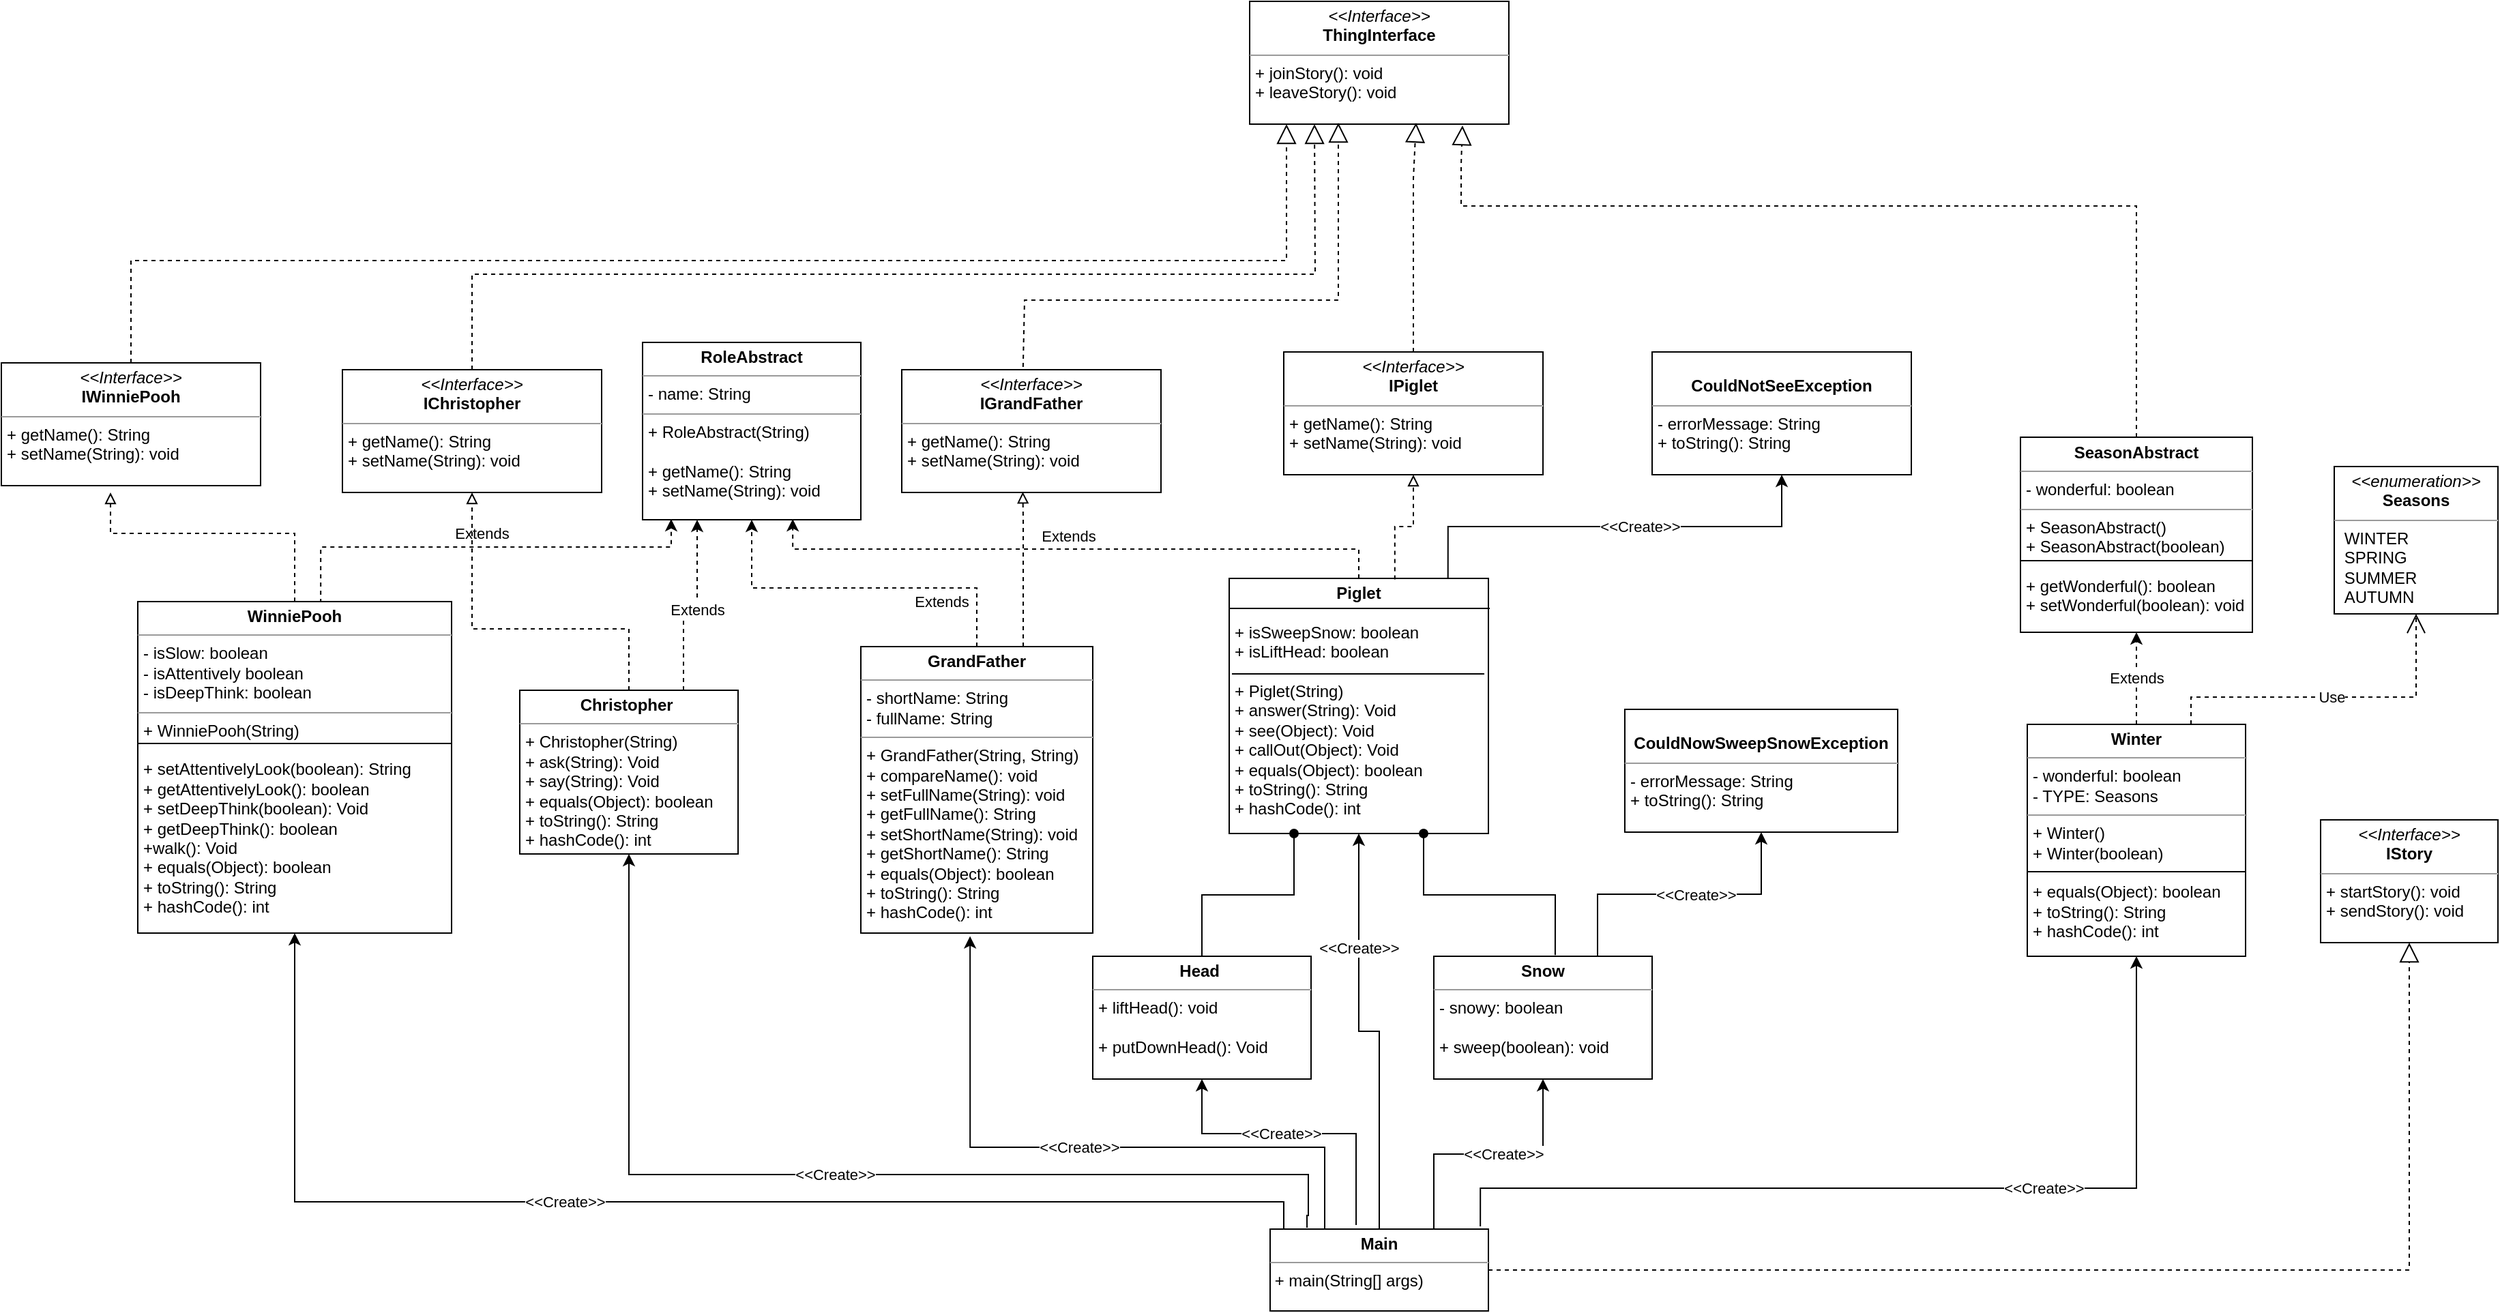 <mxfile version="16.6.2" type="device"><diagram id="TQcEo6apHJ3Hd7jOcb0b" name="Page-1"><mxGraphModel dx="3131" dy="1089" grid="1" gridSize="10" guides="1" tooltips="1" connect="1" arrows="1" fold="1" page="1" pageScale="1" pageWidth="1100" pageHeight="850" math="0" shadow="0"><root><mxCell id="0"/><mxCell id="1" parent="0"/><mxCell id="bC6YVl8f32Vn9v4A6ZEK-23" value="&amp;lt;&amp;lt;Create&amp;gt;&amp;gt;" style="edgeStyle=orthogonalEdgeStyle;rounded=0;orthogonalLoop=1;jettySize=auto;html=1;entryX=0.5;entryY=1;entryDx=0;entryDy=0;exitX=0.963;exitY=-0.033;exitDx=0;exitDy=0;exitPerimeter=0;" parent="1" source="bC6YVl8f32Vn9v4A6ZEK-4" target="bC6YVl8f32Vn9v4A6ZEK-11" edge="1"><mxGeometry x="0.297" relative="1" as="geometry"><Array as="points"><mxPoint x="474" y="900"/><mxPoint x="955" y="900"/></Array><mxPoint as="offset"/></mxGeometry></mxCell><mxCell id="bC6YVl8f32Vn9v4A6ZEK-25" value="&amp;lt;&amp;lt;Create&amp;gt;&amp;gt;" style="edgeStyle=orthogonalEdgeStyle;rounded=0;orthogonalLoop=1;jettySize=auto;html=1;entryX=0.5;entryY=1;entryDx=0;entryDy=0;startArrow=none;exitX=0.069;exitY=0.033;exitDx=0;exitDy=0;exitPerimeter=0;" parent="1" source="bC6YVl8f32Vn9v4A6ZEK-4" target="bC6YVl8f32Vn9v4A6ZEK-10" edge="1"><mxGeometry x="0.164" relative="1" as="geometry"><Array as="points"><mxPoint x="331" y="930"/><mxPoint x="330" y="930"/><mxPoint x="330" y="910"/><mxPoint x="-395" y="910"/></Array><mxPoint as="offset"/><mxPoint x="-240" y="840" as="sourcePoint"/></mxGeometry></mxCell><mxCell id="bC6YVl8f32Vn9v4A6ZEK-27" value="&amp;lt;&amp;lt;Create&amp;gt;&amp;gt;" style="edgeStyle=orthogonalEdgeStyle;rounded=0;orthogonalLoop=1;jettySize=auto;html=1;entryX=0.5;entryY=1;entryDx=0;entryDy=0;exitX=0.169;exitY=-0.017;exitDx=0;exitDy=0;exitPerimeter=0;" parent="1" source="bC6YVl8f32Vn9v4A6ZEK-4" target="bC6YVl8f32Vn9v4A6ZEK-6" edge="1"><mxGeometry relative="1" as="geometry"><Array as="points"><mxPoint x="348" y="920"/><mxPoint x="348" y="890"/><mxPoint x="-150" y="890"/></Array></mxGeometry></mxCell><mxCell id="bC6YVl8f32Vn9v4A6ZEK-28" value="&amp;lt;&amp;lt;Create&amp;gt;&amp;gt;" style="edgeStyle=orthogonalEdgeStyle;rounded=0;orthogonalLoop=1;jettySize=auto;html=1;entryX=0.471;entryY=1.011;entryDx=0;entryDy=0;entryPerimeter=0;exitX=0.25;exitY=0;exitDx=0;exitDy=0;" parent="1" source="bC6YVl8f32Vn9v4A6ZEK-4" target="bC6YVl8f32Vn9v4A6ZEK-7" edge="1"><mxGeometry x="0.012" relative="1" as="geometry"><mxPoint as="offset"/><Array as="points"><mxPoint x="360" y="870"/><mxPoint x="100" y="870"/></Array></mxGeometry></mxCell><mxCell id="bC6YVl8f32Vn9v4A6ZEK-29" value="&amp;lt;&amp;lt;Create&amp;gt;&amp;gt;" style="edgeStyle=orthogonalEdgeStyle;rounded=0;orthogonalLoop=1;jettySize=auto;html=1;entryX=0.5;entryY=1;entryDx=0;entryDy=0;" parent="1" source="bC6YVl8f32Vn9v4A6ZEK-4" target="bC6YVl8f32Vn9v4A6ZEK-8" edge="1"><mxGeometry x="0.454" relative="1" as="geometry"><mxPoint as="offset"/></mxGeometry></mxCell><mxCell id="bC6YVl8f32Vn9v4A6ZEK-4" value="&lt;p style=&quot;margin: 0px ; margin-top: 4px ; text-align: center&quot;&gt;&lt;b&gt;Main&lt;/b&gt;&lt;/p&gt;&lt;hr size=&quot;1&quot;&gt;&lt;div style=&quot;height: 2px&quot;&gt;&amp;nbsp;+ main(String[] args)&lt;/div&gt;" style="verticalAlign=top;align=left;overflow=fill;fontSize=12;fontFamily=Helvetica;html=1;" parent="1" vertex="1"><mxGeometry x="320" y="930" width="160" height="60" as="geometry"/></mxCell><mxCell id="bC6YVl8f32Vn9v4A6ZEK-42" value="Extends" style="edgeStyle=orthogonalEdgeStyle;rounded=0;orthogonalLoop=1;jettySize=auto;html=1;entryX=0.25;entryY=1;entryDx=0;entryDy=0;dashed=1;startArrow=none;exitX=0.75;exitY=0;exitDx=0;exitDy=0;" parent="1" source="bC6YVl8f32Vn9v4A6ZEK-6" target="bC6YVl8f32Vn9v4A6ZEK-34" edge="1"><mxGeometry x="-0.126" y="-10" relative="1" as="geometry"><Array as="points"/><mxPoint as="offset"/></mxGeometry></mxCell><mxCell id="bC6YVl8f32Vn9v4A6ZEK-45" value="Extends" style="edgeStyle=orthogonalEdgeStyle;rounded=0;orthogonalLoop=1;jettySize=auto;html=1;dashed=1;exitX=0.5;exitY=0;exitDx=0;exitDy=0;entryX=0.5;entryY=1;entryDx=0;entryDy=0;" parent="1" source="bC6YVl8f32Vn9v4A6ZEK-7" target="bC6YVl8f32Vn9v4A6ZEK-34" edge="1"><mxGeometry x="-0.462" y="10" relative="1" as="geometry"><Array as="points"><mxPoint x="105" y="460"/><mxPoint x="-60" y="460"/></Array><mxPoint as="offset"/><mxPoint x="-70" y="420" as="targetPoint"/></mxGeometry></mxCell><mxCell id="bC6YVl8f32Vn9v4A6ZEK-7" value="&lt;p style=&quot;margin: 0px ; margin-top: 4px ; text-align: center&quot;&gt;&lt;b&gt;GrandFather&lt;/b&gt;&lt;/p&gt;&lt;hr size=&quot;1&quot;&gt;&lt;p style=&quot;margin: 0px ; margin-left: 4px&quot;&gt;- shortName: String&lt;br&gt;- fullName: String&lt;/p&gt;&lt;hr size=&quot;1&quot;&gt;&lt;p style=&quot;margin: 0px ; margin-left: 4px&quot;&gt;&lt;span&gt;+ GrandFather(String, String)&lt;/span&gt;&lt;br&gt;&lt;/p&gt;&lt;p style=&quot;margin: 0px ; margin-left: 4px&quot;&gt;+ compareName(): void&lt;/p&gt;&lt;p style=&quot;margin: 0px ; margin-left: 4px&quot;&gt;+ setFullName(String): void&lt;/p&gt;&lt;p style=&quot;margin: 0px ; margin-left: 4px&quot;&gt;+ getFullName(): String&lt;/p&gt;&lt;p style=&quot;margin: 0px ; margin-left: 4px&quot;&gt;+ setShortName(String): void&lt;/p&gt;&lt;p style=&quot;margin: 0px ; margin-left: 4px&quot;&gt;+ getShortName(): String&lt;/p&gt;&lt;p style=&quot;margin: 0px ; margin-left: 4px&quot;&gt;+ equals(Object): boolean&lt;/p&gt;&lt;p style=&quot;margin: 0px ; margin-left: 4px&quot;&gt;+ toString(): String&lt;/p&gt;&lt;p style=&quot;margin: 0px ; margin-left: 4px&quot;&gt;+ hashCode(): int&lt;/p&gt;&lt;p style=&quot;margin: 0px ; margin-left: 4px&quot;&gt;&lt;br&gt;&lt;/p&gt;" style="verticalAlign=top;align=left;overflow=fill;fontSize=12;fontFamily=Helvetica;html=1;" parent="1" vertex="1"><mxGeometry x="20" y="503" width="170" height="210" as="geometry"/></mxCell><mxCell id="bC6YVl8f32Vn9v4A6ZEK-46" value="Extends" style="edgeStyle=orthogonalEdgeStyle;rounded=0;orthogonalLoop=1;jettySize=auto;html=1;entryX=0.131;entryY=0.996;entryDx=0;entryDy=0;dashed=1;exitX=0.583;exitY=0.004;exitDx=0;exitDy=0;entryPerimeter=0;exitPerimeter=0;" parent="1" source="bC6YVl8f32Vn9v4A6ZEK-10" target="bC6YVl8f32Vn9v4A6ZEK-34" edge="1"><mxGeometry x="-0.003" y="10" relative="1" as="geometry"><Array as="points"><mxPoint x="-376" y="430"/><mxPoint x="-119" y="430"/></Array><mxPoint as="offset"/></mxGeometry></mxCell><mxCell id="bC6YVl8f32Vn9v4A6ZEK-43" value="Extends" style="edgeStyle=orthogonalEdgeStyle;rounded=0;orthogonalLoop=1;jettySize=auto;html=1;dashed=1;entryX=0.688;entryY=0.996;entryDx=0;entryDy=0;exitX=0.5;exitY=0;exitDx=0;exitDy=0;entryPerimeter=0;startArrow=none;" parent="1" source="bC6YVl8f32Vn9v4A6ZEK-8" target="bC6YVl8f32Vn9v4A6ZEK-34" edge="1"><mxGeometry x="0.026" y="-10" relative="1" as="geometry"><mxPoint x="590" y="280" as="targetPoint"/><Array as="points"/><mxPoint as="offset"/></mxGeometry></mxCell><mxCell id="bC6YVl8f32Vn9v4A6ZEK-10" value="&lt;p style=&quot;margin: 0px ; margin-top: 4px ; text-align: center&quot;&gt;&lt;b&gt;WinniePooh&lt;/b&gt;&lt;/p&gt;&lt;hr size=&quot;1&quot;&gt;&lt;p style=&quot;margin: 0px ; margin-left: 4px&quot;&gt;- isSlow: boolean&lt;/p&gt;&lt;p style=&quot;margin: 0px ; margin-left: 4px&quot;&gt;- isAttentively boolean&lt;/p&gt;&lt;p style=&quot;margin: 0px ; margin-left: 4px&quot;&gt;- isDeepThink: boolean&lt;/p&gt;&lt;hr size=&quot;1&quot;&gt;&lt;p style=&quot;margin: 0px ; margin-left: 4px&quot;&gt;+ WinniePooh(String)&lt;/p&gt;&lt;p style=&quot;margin: 0px ; margin-left: 4px&quot;&gt;&lt;br&gt;&lt;/p&gt;&lt;p style=&quot;margin: 0px ; margin-left: 4px&quot;&gt;+ setAttentivelyLook(boolean): String&lt;/p&gt;&lt;p style=&quot;margin: 0px ; margin-left: 4px&quot;&gt;+ getAttentivelyLook(): boolean&lt;/p&gt;&lt;p style=&quot;margin: 0px ; margin-left: 4px&quot;&gt;+ setDeepThink(boolean): Void&lt;/p&gt;&lt;p style=&quot;margin: 0px ; margin-left: 4px&quot;&gt;+ getDeepThink(): boolean&lt;/p&gt;&lt;p style=&quot;margin: 0px ; margin-left: 4px&quot;&gt;+walk(): Void&lt;/p&gt;&lt;p style=&quot;margin: 0px 0px 0px 4px&quot;&gt;+ equals(Object): boolean&lt;/p&gt;&lt;p style=&quot;margin: 0px 0px 0px 4px&quot;&gt;+ toString(): String&lt;/p&gt;&lt;p style=&quot;margin: 0px 0px 0px 4px&quot;&gt;+ hashCode(): int&lt;/p&gt;&lt;p style=&quot;margin: 0px 0px 0px 4px&quot;&gt;&lt;br&gt;&lt;/p&gt;" style="verticalAlign=top;align=left;overflow=fill;fontSize=12;fontFamily=Helvetica;html=1;" parent="1" vertex="1"><mxGeometry x="-510" y="470" width="230" height="243" as="geometry"/></mxCell><mxCell id="bC6YVl8f32Vn9v4A6ZEK-54" value="Extends" style="edgeStyle=orthogonalEdgeStyle;rounded=0;orthogonalLoop=1;jettySize=auto;html=1;entryX=0.5;entryY=1;entryDx=0;entryDy=0;dashed=1;" parent="1" source="bC6YVl8f32Vn9v4A6ZEK-11" target="bC6YVl8f32Vn9v4A6ZEK-50" edge="1"><mxGeometry relative="1" as="geometry"/></mxCell><mxCell id="bC6YVl8f32Vn9v4A6ZEK-11" value="&lt;p style=&quot;margin: 0px ; margin-top: 4px ; text-align: center&quot;&gt;&lt;b&gt;Winter&lt;/b&gt;&lt;/p&gt;&lt;hr size=&quot;1&quot;&gt;&lt;p style=&quot;margin: 0px ; margin-left: 4px&quot;&gt;- wonderful: boolean&lt;/p&gt;&lt;p style=&quot;margin: 0px ; margin-left: 4px&quot;&gt;- TYPE: Seasons&lt;/p&gt;&lt;hr size=&quot;1&quot;&gt;&lt;p style=&quot;margin: 0px ; margin-left: 4px&quot;&gt;+ Winter()&lt;/p&gt;&lt;p style=&quot;margin: 0px ; margin-left: 4px&quot;&gt;+ Winter(boolean)&lt;/p&gt;&lt;p style=&quot;margin: 0px ; margin-left: 4px&quot;&gt;&lt;br&gt;&lt;/p&gt;&lt;p style=&quot;margin: 0px 0px 0px 4px&quot;&gt;+ equals(Object): boolean&lt;/p&gt;&lt;p style=&quot;margin: 0px 0px 0px 4px&quot;&gt;+ toString(): String&lt;/p&gt;&lt;p style=&quot;margin: 0px 0px 0px 4px&quot;&gt;+ hashCode(): int&lt;/p&gt;&lt;p style=&quot;margin: 0px 0px 0px 4px&quot;&gt;&lt;br&gt;&lt;/p&gt;" style="verticalAlign=top;align=left;overflow=fill;fontSize=12;fontFamily=Helvetica;html=1;" parent="1" vertex="1"><mxGeometry x="875" y="560" width="160" height="170" as="geometry"/></mxCell><mxCell id="bC6YVl8f32Vn9v4A6ZEK-17" value="" style="line;strokeWidth=1;fillColor=none;align=left;verticalAlign=middle;spacingTop=-1;spacingLeft=3;spacingRight=3;rotatable=0;labelPosition=right;points=[];portConstraint=eastwest;" parent="1" vertex="1"><mxGeometry x="-510" y="570" width="230" height="8" as="geometry"/></mxCell><mxCell id="bC6YVl8f32Vn9v4A6ZEK-18" value="" style="line;strokeWidth=1;fillColor=none;align=left;verticalAlign=middle;spacingTop=-1;spacingLeft=3;spacingRight=3;rotatable=0;labelPosition=right;points=[];portConstraint=eastwest;" parent="1" vertex="1"><mxGeometry x="-230" y="590" width="160" height="8" as="geometry"/></mxCell><mxCell id="bC6YVl8f32Vn9v4A6ZEK-20" value="" style="line;strokeWidth=1;fillColor=none;align=left;verticalAlign=middle;spacingTop=-1;spacingLeft=3;spacingRight=3;rotatable=0;labelPosition=right;points=[];portConstraint=eastwest;" parent="1" vertex="1"><mxGeometry x="875" y="663" width="160" height="10" as="geometry"/></mxCell><mxCell id="bC6YVl8f32Vn9v4A6ZEK-34" value="&lt;p style=&quot;margin: 0px ; margin-top: 4px ; text-align: center&quot;&gt;&lt;b&gt;RoleAbstract&lt;/b&gt;&lt;/p&gt;&lt;hr size=&quot;1&quot;&gt;&lt;p style=&quot;margin: 0px ; margin-left: 4px&quot;&gt;- name: String&lt;/p&gt;&lt;hr size=&quot;1&quot;&gt;&lt;p style=&quot;margin: 0px ; margin-left: 4px&quot;&gt;+ RoleAbstract(String)&lt;/p&gt;&lt;p style=&quot;margin: 0px ; margin-left: 4px&quot;&gt;&lt;br&gt;&lt;/p&gt;&lt;p style=&quot;margin: 0px ; margin-left: 4px&quot;&gt;+ getName(): String&lt;/p&gt;&lt;p style=&quot;margin: 0px ; margin-left: 4px&quot;&gt;+ setName(String): void&lt;/p&gt;" style="verticalAlign=top;align=left;overflow=fill;fontSize=12;fontFamily=Helvetica;html=1;" parent="1" vertex="1"><mxGeometry x="-140" y="280" width="160" height="130" as="geometry"/></mxCell><mxCell id="bC6YVl8f32Vn9v4A6ZEK-48" value="&lt;p style=&quot;margin: 0px ; margin-top: 4px ; text-align: center&quot;&gt;&lt;i&gt;&amp;lt;&amp;lt;Interface&amp;gt;&amp;gt;&lt;/i&gt;&lt;br&gt;&lt;b&gt;ThingInterface&lt;/b&gt;&lt;/p&gt;&lt;hr size=&quot;1&quot;&gt;&lt;p style=&quot;margin: 0px ; margin-left: 4px&quot;&gt;+ joinStory(): void&lt;br&gt;+ leaveStory(): void&lt;/p&gt;" style="verticalAlign=top;align=left;overflow=fill;fontSize=12;fontFamily=Helvetica;html=1;" parent="1" vertex="1"><mxGeometry x="305" y="30" width="190" height="90" as="geometry"/></mxCell><mxCell id="bC6YVl8f32Vn9v4A6ZEK-49" value="" style="endArrow=block;dashed=1;endFill=0;endSize=12;html=1;rounded=0;exitX=0.5;exitY=0;exitDx=0;exitDy=0;" parent="1" source="Y1UahZc3zuOXZPmQbnxm-5" edge="1"><mxGeometry width="160" relative="1" as="geometry"><mxPoint x="399" y="269" as="sourcePoint"/><mxPoint x="332" y="120" as="targetPoint"/><Array as="points"><mxPoint x="-515" y="220"/><mxPoint x="332" y="220"/></Array></mxGeometry></mxCell><mxCell id="bC6YVl8f32Vn9v4A6ZEK-50" value="&lt;p style=&quot;margin: 0px ; margin-top: 4px ; text-align: center&quot;&gt;&lt;b&gt;SeasonAbstract&lt;/b&gt;&lt;/p&gt;&lt;hr size=&quot;1&quot;&gt;&lt;p style=&quot;margin: 0px ; margin-left: 4px&quot;&gt;- wonderful: boolean&lt;/p&gt;&lt;hr size=&quot;1&quot;&gt;&lt;p style=&quot;margin: 0px ; margin-left: 4px&quot;&gt;+ SeasonAbstract()&lt;/p&gt;&lt;p style=&quot;margin: 0px ; margin-left: 4px&quot;&gt;+ SeasonAbstract(boolean)&lt;/p&gt;&lt;p style=&quot;margin: 0px ; margin-left: 4px&quot;&gt;&lt;br&gt;&lt;/p&gt;&lt;p style=&quot;margin: 0px ; margin-left: 4px&quot;&gt;+ getWonderful(): boolean&lt;/p&gt;&lt;p style=&quot;margin: 0px ; margin-left: 4px&quot;&gt;+ setWonderful(boolean): void&lt;/p&gt;" style="verticalAlign=top;align=left;overflow=fill;fontSize=12;fontFamily=Helvetica;html=1;" parent="1" vertex="1"><mxGeometry x="870" y="349.5" width="170" height="143" as="geometry"/></mxCell><mxCell id="bC6YVl8f32Vn9v4A6ZEK-51" value="" style="line;strokeWidth=1;fillColor=none;align=left;verticalAlign=middle;spacingTop=-1;spacingLeft=3;spacingRight=3;rotatable=0;labelPosition=right;points=[];portConstraint=eastwest;" parent="1" vertex="1"><mxGeometry x="870" y="436" width="170" height="8" as="geometry"/></mxCell><mxCell id="bC6YVl8f32Vn9v4A6ZEK-53" value="&lt;p style=&quot;margin: 0px ; margin-top: 4px ; text-align: center&quot;&gt;&lt;i&gt;&amp;lt;&amp;lt;Interface&amp;gt;&amp;gt;&lt;/i&gt;&lt;br&gt;&lt;b&gt;IStory&lt;/b&gt;&lt;/p&gt;&lt;hr size=&quot;1&quot;&gt;&lt;p style=&quot;margin: 0px 0px 0px 4px&quot;&gt;+ startStory(): void&lt;/p&gt;&lt;p style=&quot;margin: 0px 0px 0px 4px&quot;&gt;+ sendStory(): void&lt;/p&gt;" style="verticalAlign=top;align=left;overflow=fill;fontSize=12;fontFamily=Helvetica;html=1;" parent="1" vertex="1"><mxGeometry x="1090" y="630" width="130" height="90" as="geometry"/></mxCell><mxCell id="bC6YVl8f32Vn9v4A6ZEK-56" value="" style="endArrow=block;dashed=1;endFill=0;endSize=12;html=1;rounded=0;exitX=1;exitY=0.5;exitDx=0;exitDy=0;entryX=0.5;entryY=1;entryDx=0;entryDy=0;" parent="1" source="bC6YVl8f32Vn9v4A6ZEK-4" target="bC6YVl8f32Vn9v4A6ZEK-53" edge="1"><mxGeometry width="160" relative="1" as="geometry"><mxPoint x="975" y="279" as="sourcePoint"/><mxPoint x="1135" y="279" as="targetPoint"/><Array as="points"><mxPoint x="1155" y="960"/></Array></mxGeometry></mxCell><mxCell id="bC6YVl8f32Vn9v4A6ZEK-81" value="&lt;p style=&quot;margin: 0px ; margin-top: 4px ; text-align: center&quot;&gt;&lt;i&gt;&amp;lt;&amp;lt;enumeration&amp;gt;&amp;gt;&lt;/i&gt;&lt;br&gt;&lt;b&gt;Seasons&lt;/b&gt;&lt;/p&gt;&lt;hr size=&quot;1&quot;&gt;&lt;p style=&quot;margin: 0px ; margin-left: 4px&quot;&gt;&amp;nbsp;WINTER&lt;/p&gt;&lt;p style=&quot;margin: 0px ; margin-left: 4px&quot;&gt;&amp;nbsp;SPRING&lt;/p&gt;&lt;p style=&quot;margin: 0px ; margin-left: 4px&quot;&gt;&amp;nbsp;SUMMER&lt;/p&gt;&lt;p style=&quot;margin: 0px ; margin-left: 4px&quot;&gt;&amp;nbsp;AUTUMN&lt;/p&gt;&lt;p style=&quot;margin: 0px ; margin-left: 4px&quot;&gt;&lt;br&gt;&lt;/p&gt;" style="verticalAlign=top;align=left;overflow=fill;fontSize=12;fontFamily=Helvetica;html=1;" parent="1" vertex="1"><mxGeometry x="1100" y="371" width="120" height="108" as="geometry"/></mxCell><mxCell id="bC6YVl8f32Vn9v4A6ZEK-82" value="Use" style="endArrow=open;endSize=12;dashed=1;html=1;rounded=0;entryX=0.5;entryY=1;entryDx=0;entryDy=0;exitX=0.75;exitY=0;exitDx=0;exitDy=0;" parent="1" source="bC6YVl8f32Vn9v4A6ZEK-11" target="bC6YVl8f32Vn9v4A6ZEK-81" edge="1"><mxGeometry width="160" relative="1" as="geometry"><mxPoint x="1180" y="530" as="sourcePoint"/><mxPoint x="1340" y="530" as="targetPoint"/><Array as="points"><mxPoint x="995" y="540"/><mxPoint x="1160" y="540"/></Array></mxGeometry></mxCell><mxCell id="Y1UahZc3zuOXZPmQbnxm-1" value="" style="edgeStyle=orthogonalEdgeStyle;rounded=0;orthogonalLoop=1;jettySize=auto;html=1;dashed=1;exitX=0.5;exitY=0;exitDx=0;exitDy=0;endArrow=block;endFill=0;" edge="1" parent="1" source="bC6YVl8f32Vn9v4A6ZEK-10"><mxGeometry x="0.026" y="-10" relative="1" as="geometry"><mxPoint x="-530" y="390" as="targetPoint"/><Array as="points"><mxPoint x="-395" y="420"/><mxPoint x="-530" y="420"/></Array><mxPoint as="offset"/><mxPoint x="45" y="510" as="sourcePoint"/></mxGeometry></mxCell><mxCell id="Y1UahZc3zuOXZPmQbnxm-2" value="" style="edgeStyle=orthogonalEdgeStyle;rounded=0;orthogonalLoop=1;jettySize=auto;html=1;entryX=0.5;entryY=1;entryDx=0;entryDy=0;dashed=1;endArrow=block;exitX=0.5;exitY=0;exitDx=0;exitDy=0;endFill=0;" edge="1" parent="1" source="bC6YVl8f32Vn9v4A6ZEK-6" target="Y1UahZc3zuOXZPmQbnxm-6"><mxGeometry x="-0.126" y="-10" relative="1" as="geometry"><Array as="points"><mxPoint x="-150" y="490"/><mxPoint x="-265" y="490"/></Array><mxPoint as="offset"/><mxPoint x="-170" y="550" as="sourcePoint"/><mxPoint x="400" y="280" as="targetPoint"/></mxGeometry></mxCell><mxCell id="bC6YVl8f32Vn9v4A6ZEK-8" value="&lt;p style=&quot;margin: 0px ; margin-top: 4px ; text-align: center&quot;&gt;&lt;b&gt;Piglet&lt;/b&gt;&lt;/p&gt;&lt;p style=&quot;margin: 0px ; margin-left: 4px&quot;&gt;&lt;span&gt;&lt;br&gt;&lt;/span&gt;&lt;/p&gt;&lt;p style=&quot;margin: 0px ; margin-left: 4px&quot;&gt;&lt;span&gt;+ isSweepSnow: boolean&lt;/span&gt;&lt;br&gt;&lt;/p&gt;&lt;p style=&quot;margin: 0px ; margin-left: 4px&quot;&gt;&lt;span&gt;+ isLiftHead: boolean&lt;/span&gt;&lt;/p&gt;&lt;p style=&quot;margin: 0px ; margin-left: 4px&quot;&gt;&lt;span&gt;&lt;br&gt;&lt;/span&gt;&lt;/p&gt;&lt;p style=&quot;margin: 0px ; margin-left: 4px&quot;&gt;+ Piglet(String)&lt;/p&gt;&lt;p style=&quot;margin: 0px ; margin-left: 4px&quot;&gt;+ answer(String): Void&lt;/p&gt;&lt;p style=&quot;margin: 0px ; margin-left: 4px&quot;&gt;+ see(Object): Void&lt;/p&gt;&lt;p style=&quot;margin: 0px ; margin-left: 4px&quot;&gt;+ callOut(Object): Void&lt;/p&gt;&lt;p style=&quot;margin: 0px 0px 0px 4px&quot;&gt;+ equals(Object): boolean&lt;/p&gt;&lt;p style=&quot;margin: 0px 0px 0px 4px&quot;&gt;+ toString(): String&lt;/p&gt;&lt;p style=&quot;margin: 0px 0px 0px 4px&quot;&gt;+ hashCode(): int&lt;/p&gt;&lt;p style=&quot;margin: 0px 0px 0px 4px&quot;&gt;&lt;br&gt;&lt;/p&gt;" style="verticalAlign=top;align=left;overflow=fill;fontSize=12;fontFamily=Helvetica;html=1;" parent="1" vertex="1"><mxGeometry x="290" y="453" width="190" height="187" as="geometry"/></mxCell><mxCell id="Y1UahZc3zuOXZPmQbnxm-3" value="" style="edgeStyle=orthogonalEdgeStyle;rounded=0;orthogonalLoop=1;jettySize=auto;html=1;dashed=1;exitX=0.639;exitY=0.004;exitDx=0;exitDy=0;startArrow=none;endArrow=block;endFill=0;exitPerimeter=0;entryX=0.5;entryY=1;entryDx=0;entryDy=0;" edge="1" parent="1" source="bC6YVl8f32Vn9v4A6ZEK-8" target="Y1UahZc3zuOXZPmQbnxm-8"><mxGeometry x="0.026" y="-10" relative="1" as="geometry"><mxPoint x="470" y="400" as="targetPoint"/><Array as="points"/><mxPoint as="offset"/><mxPoint x="385" y="436" as="sourcePoint"/></mxGeometry></mxCell><mxCell id="bC6YVl8f32Vn9v4A6ZEK-6" value="&lt;p style=&quot;margin: 0px ; margin-top: 4px ; text-align: center&quot;&gt;&lt;b&gt;Christopher&lt;/b&gt;&lt;span style=&quot;text-align: left&quot;&gt;&amp;nbsp;&lt;/span&gt;&lt;/p&gt;&lt;hr size=&quot;1&quot;&gt;&lt;p style=&quot;margin: 0px ; margin-left: 4px&quot;&gt;+ Christopher(String)&lt;/p&gt;&lt;p style=&quot;margin: 0px ; margin-left: 4px&quot;&gt;+ ask(String): Void&lt;br&gt;&lt;/p&gt;&lt;p style=&quot;margin: 0px ; margin-left: 4px&quot;&gt;+ say(String): Void&lt;/p&gt;&lt;p style=&quot;margin: 0px ; margin-left: 4px&quot;&gt;+ equals(Object): boolean&lt;/p&gt;&lt;p style=&quot;margin: 0px ; margin-left: 4px&quot;&gt;+ toString(): String&lt;/p&gt;&lt;p style=&quot;margin: 0px ; margin-left: 4px&quot;&gt;+ hashCode(): int&lt;/p&gt;&lt;p style=&quot;margin: 0px ; margin-left: 4px&quot;&gt;&amp;nbsp;&lt;/p&gt;" style="verticalAlign=top;align=left;overflow=fill;fontSize=12;fontFamily=Helvetica;html=1;" parent="1" vertex="1"><mxGeometry x="-230" y="535" width="160" height="120" as="geometry"/></mxCell><mxCell id="Y1UahZc3zuOXZPmQbnxm-5" value="&lt;p style=&quot;margin: 0px ; margin-top: 4px ; text-align: center&quot;&gt;&lt;i&gt;&amp;lt;&amp;lt;Interface&amp;gt;&amp;gt;&lt;/i&gt;&lt;br&gt;&lt;b&gt;IWinniePooh&lt;/b&gt;&lt;/p&gt;&lt;hr size=&quot;1&quot;&gt;&lt;p style=&quot;margin: 0px ; margin-left: 4px&quot;&gt;+ getName(): String&lt;br&gt;+ setName(String): void&lt;/p&gt;" style="verticalAlign=top;align=left;overflow=fill;fontSize=12;fontFamily=Helvetica;html=1;" vertex="1" parent="1"><mxGeometry x="-610" y="295" width="190" height="90" as="geometry"/></mxCell><mxCell id="Y1UahZc3zuOXZPmQbnxm-6" value="&lt;p style=&quot;margin: 0px ; margin-top: 4px ; text-align: center&quot;&gt;&lt;i&gt;&amp;lt;&amp;lt;Interface&amp;gt;&amp;gt;&lt;/i&gt;&lt;br&gt;&lt;b&gt;IChristopher&lt;/b&gt;&lt;/p&gt;&lt;hr size=&quot;1&quot;&gt;&lt;p style=&quot;margin: 0px ; margin-left: 4px&quot;&gt;+ getName(): String&lt;br&gt;+ setName(String): void&lt;/p&gt;" style="verticalAlign=top;align=left;overflow=fill;fontSize=12;fontFamily=Helvetica;html=1;" vertex="1" parent="1"><mxGeometry x="-360" y="300" width="190" height="90" as="geometry"/></mxCell><mxCell id="Y1UahZc3zuOXZPmQbnxm-7" value="&lt;p style=&quot;margin: 0px ; margin-top: 4px ; text-align: center&quot;&gt;&lt;i&gt;&amp;lt;&amp;lt;Interface&amp;gt;&amp;gt;&lt;/i&gt;&lt;br&gt;&lt;b&gt;IGrandFather&lt;/b&gt;&lt;/p&gt;&lt;hr size=&quot;1&quot;&gt;&lt;p style=&quot;margin: 0px ; margin-left: 4px&quot;&gt;+ getName(): String&lt;br&gt;+ setName(String): void&lt;/p&gt;" style="verticalAlign=top;align=left;overflow=fill;fontSize=12;fontFamily=Helvetica;html=1;" vertex="1" parent="1"><mxGeometry x="50" y="300" width="190" height="90" as="geometry"/></mxCell><mxCell id="Y1UahZc3zuOXZPmQbnxm-8" value="&lt;p style=&quot;margin: 0px ; margin-top: 4px ; text-align: center&quot;&gt;&lt;i&gt;&amp;lt;&amp;lt;Interface&amp;gt;&amp;gt;&lt;/i&gt;&lt;br&gt;&lt;b&gt;IPiglet&lt;/b&gt;&lt;/p&gt;&lt;hr size=&quot;1&quot;&gt;&lt;p style=&quot;margin: 0px ; margin-left: 4px&quot;&gt;+ getName(): String&lt;br&gt;+ setName(String): void&lt;/p&gt;" style="verticalAlign=top;align=left;overflow=fill;fontSize=12;fontFamily=Helvetica;html=1;" vertex="1" parent="1"><mxGeometry x="330" y="287" width="190" height="90" as="geometry"/></mxCell><mxCell id="Y1UahZc3zuOXZPmQbnxm-11" value="" style="endArrow=block;dashed=1;endFill=0;endSize=12;html=1;rounded=0;exitX=0.5;exitY=0;exitDx=0;exitDy=0;entryX=0.25;entryY=1;entryDx=0;entryDy=0;" edge="1" parent="1" source="Y1UahZc3zuOXZPmQbnxm-6" target="bC6YVl8f32Vn9v4A6ZEK-48"><mxGeometry width="160" relative="1" as="geometry"><mxPoint x="-450" y="295" as="sourcePoint"/><mxPoint x="397" y="120" as="targetPoint"/><Array as="points"><mxPoint x="-265" y="230"/><mxPoint x="353" y="230"/></Array></mxGeometry></mxCell><mxCell id="Y1UahZc3zuOXZPmQbnxm-12" value="" style="endArrow=block;dashed=1;endFill=0;endSize=12;html=1;rounded=0;exitX=0.468;exitY=-0.022;exitDx=0;exitDy=0;exitPerimeter=0;" edge="1" parent="1" source="Y1UahZc3zuOXZPmQbnxm-7"><mxGeometry width="160" relative="1" as="geometry"><mxPoint x="140" y="309" as="sourcePoint"/><mxPoint x="370" y="119" as="targetPoint"/><Array as="points"><mxPoint x="140" y="249"/><mxPoint x="370" y="249"/><mxPoint x="370" y="199"/><mxPoint x="370" y="169"/></Array></mxGeometry></mxCell><mxCell id="Y1UahZc3zuOXZPmQbnxm-13" value="" style="endArrow=block;dashed=1;endFill=0;endSize=12;html=1;rounded=0;exitX=0.5;exitY=0;exitDx=0;exitDy=0;entryX=0.642;entryY=0.989;entryDx=0;entryDy=0;entryPerimeter=0;" edge="1" parent="1" source="Y1UahZc3zuOXZPmQbnxm-8" target="bC6YVl8f32Vn9v4A6ZEK-48"><mxGeometry width="160" relative="1" as="geometry"><mxPoint x="421" y="290" as="sourcePoint"/><mxPoint x="420" y="120" as="targetPoint"/><Array as="points"><mxPoint x="425" y="240"/><mxPoint x="425" y="160"/></Array></mxGeometry></mxCell><mxCell id="Y1UahZc3zuOXZPmQbnxm-14" value="" style="endArrow=block;dashed=1;endFill=0;endSize=12;html=1;rounded=0;exitX=0.5;exitY=0;exitDx=0;exitDy=0;entryX=0.821;entryY=1.011;entryDx=0;entryDy=0;entryPerimeter=0;" edge="1" parent="1" source="bC6YVl8f32Vn9v4A6ZEK-50" target="bC6YVl8f32Vn9v4A6ZEK-48"><mxGeometry width="160" relative="1" as="geometry"><mxPoint x="435" y="297" as="sourcePoint"/><mxPoint x="436.98" y="129.01" as="targetPoint"/><Array as="points"><mxPoint x="955" y="180"/><mxPoint x="460" y="180"/><mxPoint x="460" y="150"/></Array></mxGeometry></mxCell><mxCell id="Y1UahZc3zuOXZPmQbnxm-18" style="edgeStyle=orthogonalEdgeStyle;rounded=0;orthogonalLoop=1;jettySize=auto;html=1;entryX=0.25;entryY=1;entryDx=0;entryDy=0;endArrow=oval;endFill=1;" edge="1" parent="1" source="Y1UahZc3zuOXZPmQbnxm-15" target="bC6YVl8f32Vn9v4A6ZEK-8"><mxGeometry relative="1" as="geometry"/></mxCell><mxCell id="Y1UahZc3zuOXZPmQbnxm-15" value="&lt;p style=&quot;text-align: center ; margin: 4px 0px 0px&quot;&gt;&lt;span style=&quot;text-align: left&quot;&gt;&lt;b&gt;Head&lt;/b&gt;&amp;nbsp;&lt;/span&gt;&lt;/p&gt;&lt;hr size=&quot;1&quot;&gt;&lt;p style=&quot;margin: 0px ; margin-left: 4px&quot;&gt;+ liftHead(): void&lt;/p&gt;&lt;p style=&quot;margin: 0px ; margin-left: 4px&quot;&gt;&lt;br&gt;&lt;/p&gt;&lt;p style=&quot;margin: 0px ; margin-left: 4px&quot;&gt;+ putDownHead(): Void&lt;/p&gt;&lt;p style=&quot;margin: 0px ; margin-left: 4px&quot;&gt;&lt;br&gt;&lt;/p&gt;&lt;p style=&quot;margin: 0px ; margin-left: 4px&quot;&gt;&amp;nbsp;&lt;/p&gt;" style="verticalAlign=top;align=left;overflow=fill;fontSize=12;fontFamily=Helvetica;html=1;" vertex="1" parent="1"><mxGeometry x="190" y="730" width="160" height="90" as="geometry"/></mxCell><mxCell id="Y1UahZc3zuOXZPmQbnxm-16" value="&lt;p style=&quot;margin: 0px ; margin-top: 4px ; text-align: center&quot;&gt;&lt;b&gt;Snow&lt;/b&gt;&lt;/p&gt;&lt;hr size=&quot;1&quot;&gt;&lt;p style=&quot;margin: 0px ; margin-left: 4px&quot;&gt;- snowy: boolean&lt;/p&gt;&lt;p style=&quot;margin: 0px ; margin-left: 4px&quot;&gt;&lt;br&gt;&lt;/p&gt;&lt;p style=&quot;margin: 0px ; margin-left: 4px&quot;&gt;+ sweep(boolean): void&lt;/p&gt;&lt;p style=&quot;margin: 0px ; margin-left: 4px&quot;&gt;&lt;br&gt;&lt;/p&gt;&lt;p style=&quot;margin: 0px ; margin-left: 4px&quot;&gt;&amp;nbsp;&lt;/p&gt;" style="verticalAlign=top;align=left;overflow=fill;fontSize=12;fontFamily=Helvetica;html=1;" vertex="1" parent="1"><mxGeometry x="440" y="730" width="160" height="90" as="geometry"/></mxCell><mxCell id="Y1UahZc3zuOXZPmQbnxm-19" style="edgeStyle=orthogonalEdgeStyle;rounded=0;orthogonalLoop=1;jettySize=auto;html=1;endArrow=oval;endFill=1;entryX=0.75;entryY=1;entryDx=0;entryDy=0;exitX=0.556;exitY=-0.01;exitDx=0;exitDy=0;exitPerimeter=0;" edge="1" parent="1" source="Y1UahZc3zuOXZPmQbnxm-16" target="bC6YVl8f32Vn9v4A6ZEK-8"><mxGeometry relative="1" as="geometry"><mxPoint x="360" y="730" as="sourcePoint"/><mxPoint x="428" y="690" as="targetPoint"/></mxGeometry></mxCell><mxCell id="Y1UahZc3zuOXZPmQbnxm-20" value="&amp;lt;&amp;lt;Create&amp;gt;&amp;gt;" style="edgeStyle=orthogonalEdgeStyle;rounded=0;orthogonalLoop=1;jettySize=auto;html=1;entryX=0.5;entryY=1;entryDx=0;entryDy=0;exitX=0.75;exitY=0;exitDx=0;exitDy=0;" edge="1" parent="1" source="bC6YVl8f32Vn9v4A6ZEK-4" target="Y1UahZc3zuOXZPmQbnxm-16"><mxGeometry x="0.111" relative="1" as="geometry"><mxPoint as="offset"/><mxPoint x="460" y="922" as="sourcePoint"/><mxPoint x="445" y="655" as="targetPoint"/></mxGeometry></mxCell><mxCell id="Y1UahZc3zuOXZPmQbnxm-21" value="&amp;lt;&amp;lt;Create&amp;gt;&amp;gt;" style="edgeStyle=orthogonalEdgeStyle;rounded=0;orthogonalLoop=1;jettySize=auto;html=1;entryX=0.5;entryY=1;entryDx=0;entryDy=0;exitX=0.394;exitY=-0.05;exitDx=0;exitDy=0;exitPerimeter=0;" edge="1" parent="1" source="bC6YVl8f32Vn9v4A6ZEK-4" target="Y1UahZc3zuOXZPmQbnxm-15"><mxGeometry x="0.111" relative="1" as="geometry"><mxPoint as="offset"/><mxPoint x="450" y="940" as="sourcePoint"/><mxPoint x="530" y="840" as="targetPoint"/><Array as="points"><mxPoint x="383" y="860"/><mxPoint x="270" y="860"/></Array></mxGeometry></mxCell><mxCell id="Y1UahZc3zuOXZPmQbnxm-22" value="&lt;p style=&quot;margin: 0px ; margin-top: 4px ; text-align: center&quot;&gt;&lt;br&gt;&lt;b&gt;CouldNowSweepSnowException&lt;/b&gt;&lt;/p&gt;&lt;hr size=&quot;1&quot;&gt;&lt;p style=&quot;margin: 0px ; margin-left: 4px&quot;&gt;- errorMessage: String&lt;br&gt;+ toString(): String&lt;br&gt;&lt;/p&gt;" style="verticalAlign=top;align=left;overflow=fill;fontSize=12;fontFamily=Helvetica;html=1;" vertex="1" parent="1"><mxGeometry x="580" y="549" width="200" height="90" as="geometry"/></mxCell><mxCell id="Y1UahZc3zuOXZPmQbnxm-23" value="&lt;p style=&quot;margin: 0px ; margin-top: 4px ; text-align: center&quot;&gt;&lt;br&gt;&lt;b&gt;CouldNotSeeException&lt;/b&gt;&lt;/p&gt;&lt;hr size=&quot;1&quot;&gt;&lt;p style=&quot;margin: 0px ; margin-left: 4px&quot;&gt;- errorMessage: String&lt;br&gt;+ toString(): String&lt;/p&gt;" style="verticalAlign=top;align=left;overflow=fill;fontSize=12;fontFamily=Helvetica;html=1;" vertex="1" parent="1"><mxGeometry x="600" y="287" width="190" height="90" as="geometry"/></mxCell><mxCell id="Y1UahZc3zuOXZPmQbnxm-24" value="&amp;lt;&amp;lt;Create&amp;gt;&amp;gt;" style="edgeStyle=orthogonalEdgeStyle;rounded=0;orthogonalLoop=1;jettySize=auto;html=1;entryX=0.5;entryY=1;entryDx=0;entryDy=0;exitX=0.75;exitY=0;exitDx=0;exitDy=0;" edge="1" parent="1" source="Y1UahZc3zuOXZPmQbnxm-16" target="Y1UahZc3zuOXZPmQbnxm-22"><mxGeometry x="0.111" relative="1" as="geometry"><mxPoint as="offset"/><mxPoint x="655.0" y="773" as="sourcePoint"/><mxPoint x="735.0" y="673" as="targetPoint"/></mxGeometry></mxCell><mxCell id="Y1UahZc3zuOXZPmQbnxm-25" value="&amp;lt;&amp;lt;Create&amp;gt;&amp;gt;" style="edgeStyle=orthogonalEdgeStyle;rounded=0;orthogonalLoop=1;jettySize=auto;html=1;entryX=0.5;entryY=1;entryDx=0;entryDy=0;exitX=0.844;exitY=-0.001;exitDx=0;exitDy=0;exitPerimeter=0;" edge="1" parent="1" source="bC6YVl8f32Vn9v4A6ZEK-8" target="Y1UahZc3zuOXZPmQbnxm-23"><mxGeometry x="0.111" relative="1" as="geometry"><mxPoint as="offset"/><mxPoint x="560.0" y="477" as="sourcePoint"/><mxPoint x="695.0" y="385" as="targetPoint"/></mxGeometry></mxCell><mxCell id="Y1UahZc3zuOXZPmQbnxm-27" value="" style="edgeStyle=orthogonalEdgeStyle;rounded=0;orthogonalLoop=1;jettySize=auto;html=1;dashed=1;endArrow=block;endFill=0;entryX=0.467;entryY=0.995;entryDx=0;entryDy=0;entryPerimeter=0;" edge="1" parent="1" source="bC6YVl8f32Vn9v4A6ZEK-7" target="Y1UahZc3zuOXZPmQbnxm-7"><mxGeometry x="-0.126" y="-10" relative="1" as="geometry"><Array as="points"><mxPoint x="139" y="410"/><mxPoint x="139" y="410"/></Array><mxPoint as="offset"/><mxPoint x="139.95" y="479" as="sourcePoint"/><mxPoint x="150" y="400" as="targetPoint"/></mxGeometry></mxCell><mxCell id="Y1UahZc3zuOXZPmQbnxm-28" value="" style="line;strokeWidth=1;fillColor=none;align=left;verticalAlign=middle;spacingTop=-1;spacingLeft=3;spacingRight=3;rotatable=0;labelPosition=right;points=[];portConstraint=eastwest;" vertex="1" parent="1"><mxGeometry x="290" y="471" width="191" height="8" as="geometry"/></mxCell><mxCell id="bC6YVl8f32Vn9v4A6ZEK-19" value="" style="line;strokeWidth=1;fillColor=none;align=left;verticalAlign=middle;spacingTop=-1;spacingLeft=3;spacingRight=3;rotatable=0;labelPosition=right;points=[];portConstraint=eastwest;" parent="1" vertex="1"><mxGeometry x="292" y="519" width="185" height="8" as="geometry"/></mxCell></root></mxGraphModel></diagram></mxfile>